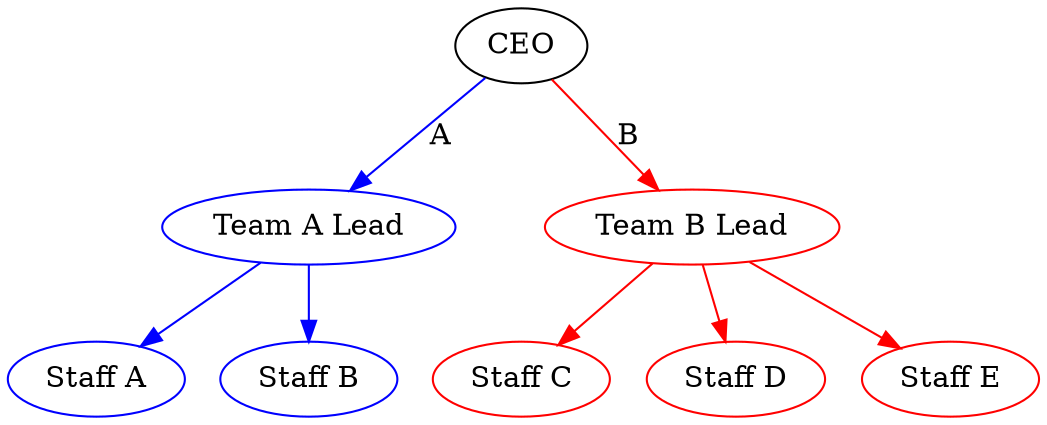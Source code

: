 digraph {
	A [label=CEO color=black]
	B [label="Team A Lead" color=blue]
	C [label="Team B Lead" color=red]
	D [label="Staff A" color=blue]
	E [label="Staff B" color=blue]
	F [label="Staff C" color=red]
	G [label="Staff D" color=red]
	H [label="Staff E" color=red]
	A -> B [label=A color=blue]
	A -> C [label=B color=red]
	B -> D [color=blue]
	B -> E [color=blue]
	C -> F [color=red]
	C -> G [color=red]
	C -> H [color=red]
}
